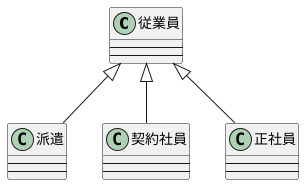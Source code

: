 @startuml 演習3-1
    top to bottom direction
    class 従業員{
    ---
    ---
    }
    class 派遣{
    ---
    ---
    }
    class 契約社員{
    ---
    ---
    }
    class 正社員{
    ---
    ---
    }
    従業員 <|-- 派遣
    従業員 <|-- 契約社員
    従業員 <|-- 正社員
@enduml
